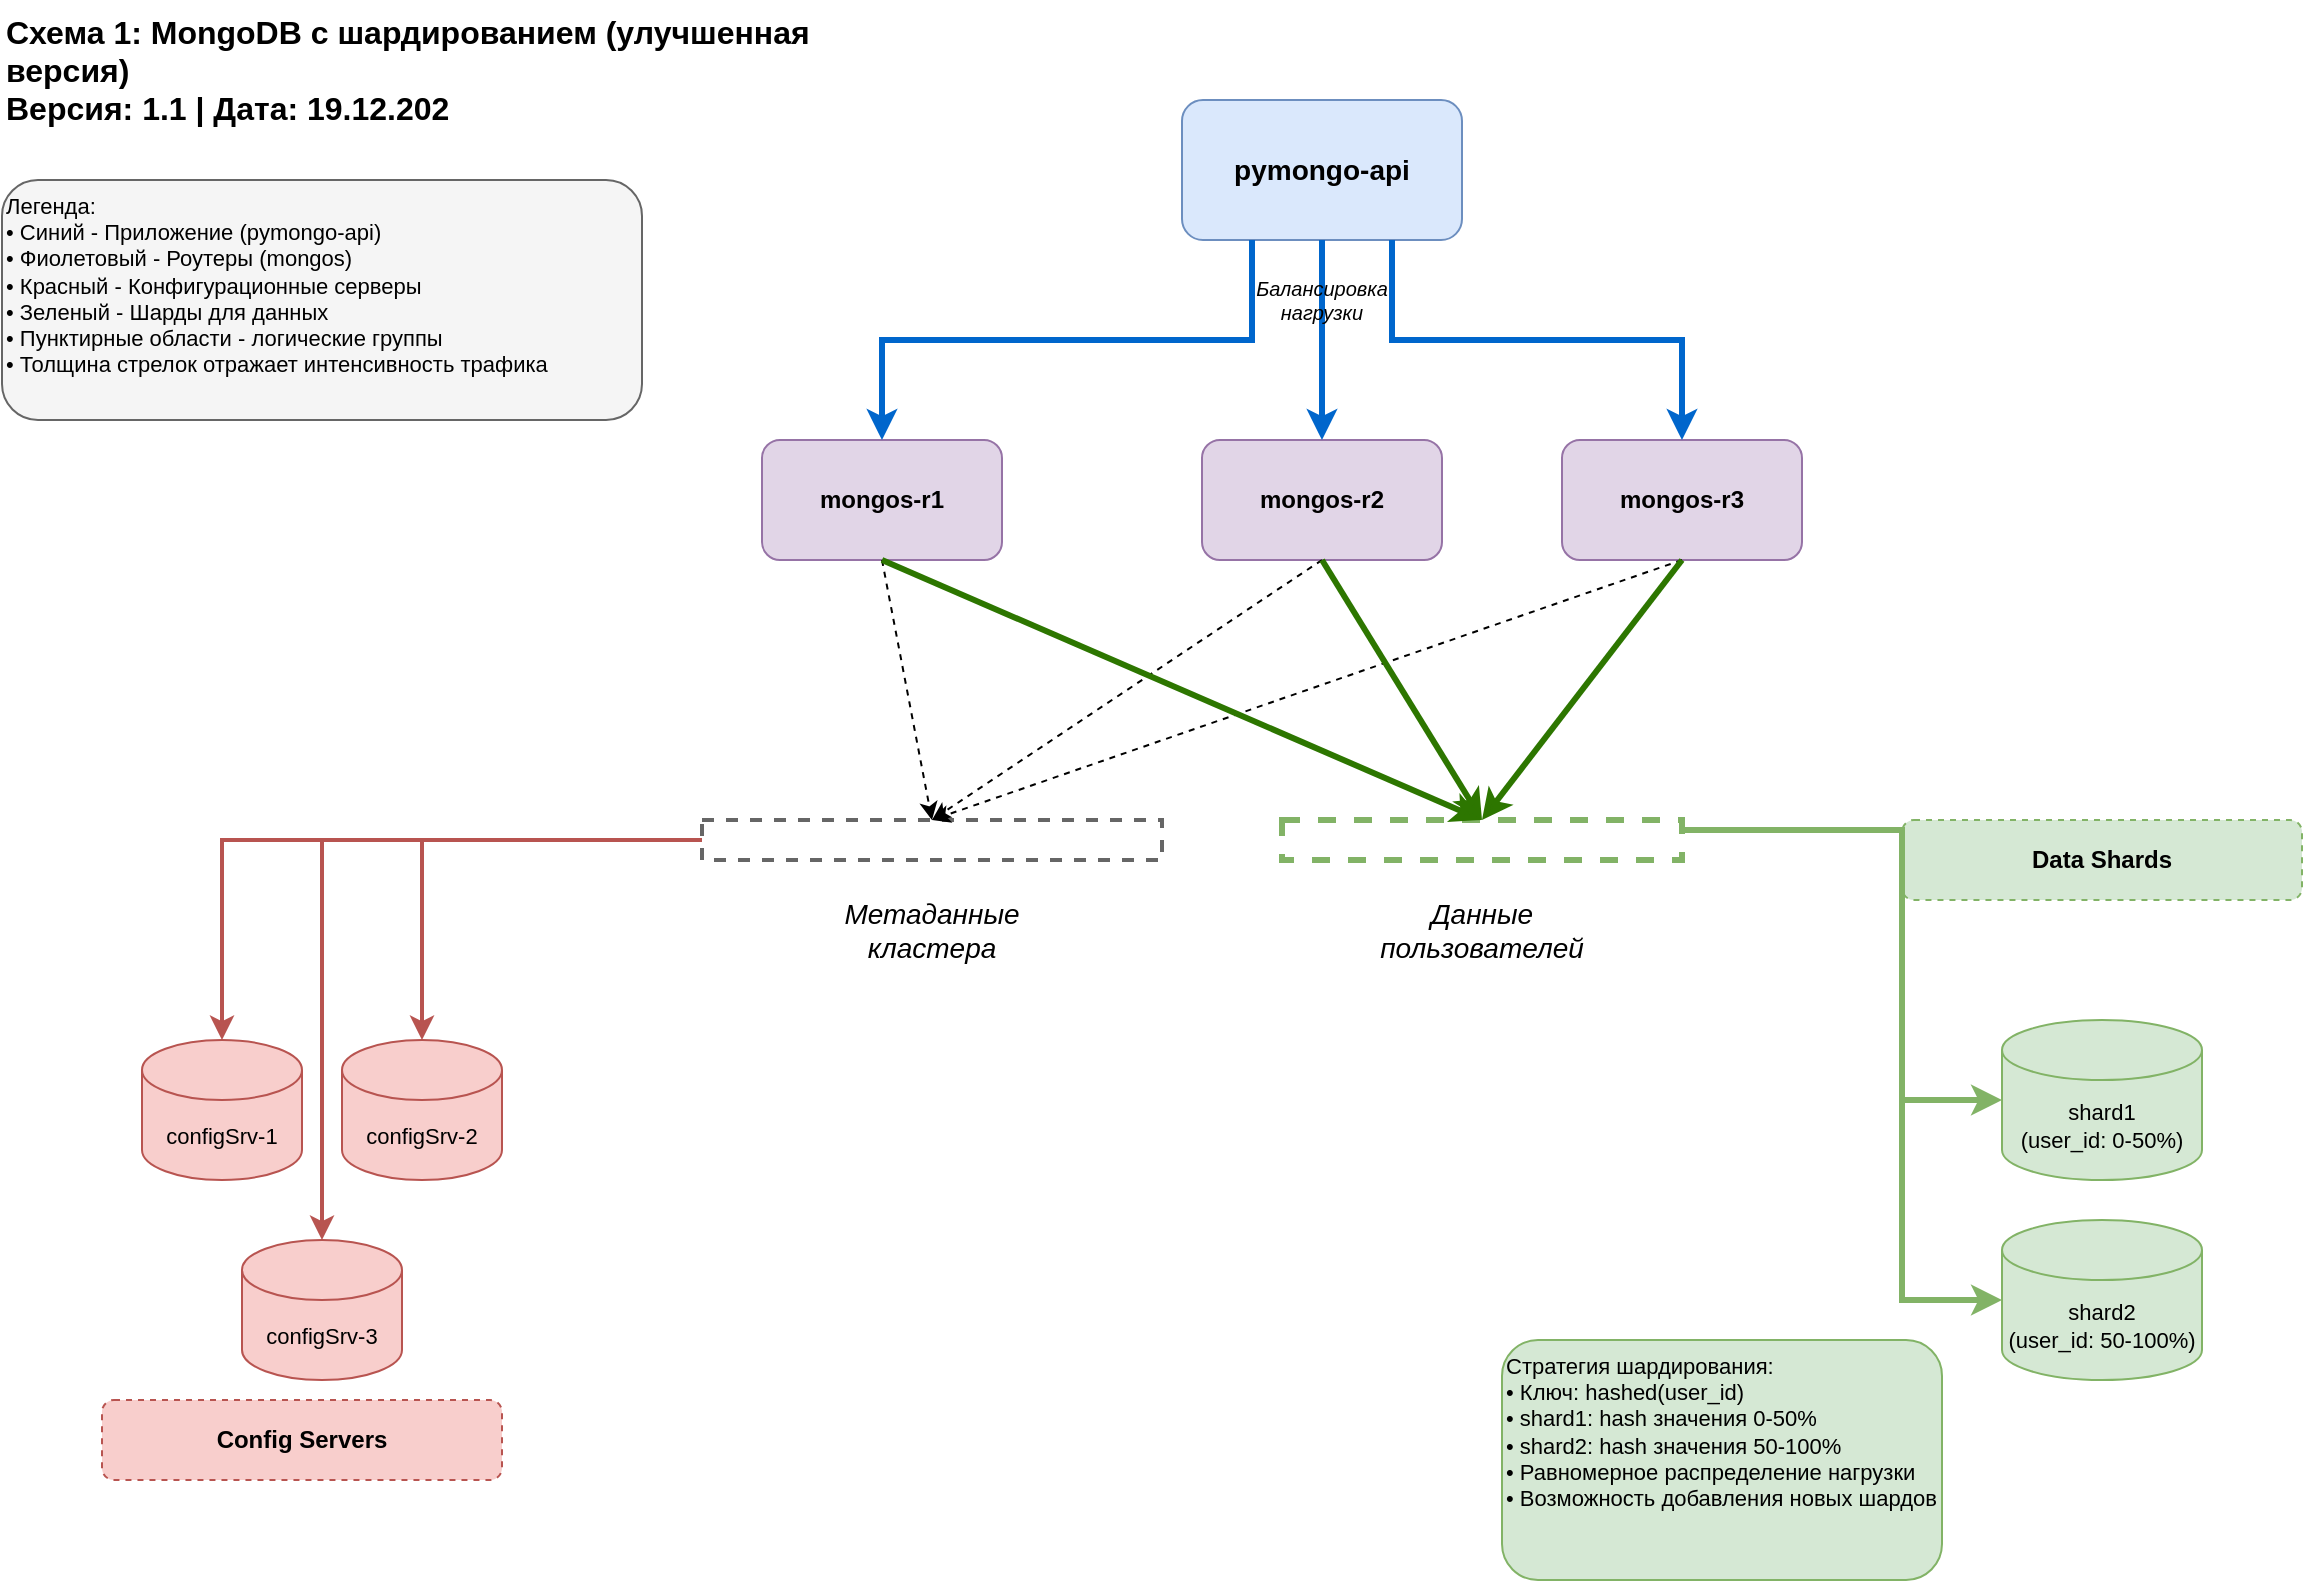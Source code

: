 <mxGraphModel dx="1215" dy="1298" grid="1" gridSize="10" guides="1" tooltips="1" connect="1" arrows="1" fold="1" page="1" pageScale="1" pageWidth="1500" pageHeight="1000" math="0" shadow="0">
  <root>
    <mxCell id="0" />
    <mxCell id="1" parent="0" />
    <mxCell id="app1" value="pymongo-api" style="rounded=1;whiteSpace=wrap;html=1;fillColor=#dae8fc;strokeColor=#6c8ebf;fontSize=14;fontStyle=1;" parent="1" vertex="1">
      <mxGeometry x="640" y="80" width="140" height="70" as="geometry" />
    </mxCell>
    <mxCell id="router1" value="mongos-r1" style="rounded=1;whiteSpace=wrap;html=1;fillColor=#e1d5e7;strokeColor=#9673a6;fontSize=12;fontStyle=1;" parent="1" vertex="1">
      <mxGeometry x="430" y="250" width="120" height="60" as="geometry" />
    </mxCell>
    <mxCell id="router2" value="mongos-r2" style="rounded=1;whiteSpace=wrap;html=1;fillColor=#e1d5e7;strokeColor=#9673a6;fontSize=12;fontStyle=1;" parent="1" vertex="1">
      <mxGeometry x="650" y="250" width="120" height="60" as="geometry" />
    </mxCell>
    <mxCell id="router3" value="mongos-r3" style="rounded=1;whiteSpace=wrap;html=1;fillColor=#e1d5e7;strokeColor=#9673a6;fontSize=12;fontStyle=1;" parent="1" vertex="1">
      <mxGeometry x="830" y="250" width="120" height="60" as="geometry" />
    </mxCell>
    <mxCell id="config_group" value="Config Servers" style="rounded=1;whiteSpace=wrap;html=1;fillColor=#f8cecc;strokeColor=#b85450;fontSize=12;fontStyle=1;dashed=1;" parent="1" vertex="1">
      <mxGeometry x="100" y="730" width="200" height="40" as="geometry" />
    </mxCell>
    <mxCell id="config1" value="configSrv-1" style="shape=cylinder3;whiteSpace=wrap;html=1;boundedLbl=1;backgroundOutline=1;size=15;fillColor=#f8cecc;strokeColor=#b85450;fontSize=11;" parent="1" vertex="1">
      <mxGeometry x="120" y="550" width="80" height="70" as="geometry" />
    </mxCell>
    <mxCell id="config2" value="configSrv-2" style="shape=cylinder3;whiteSpace=wrap;html=1;boundedLbl=1;backgroundOutline=1;size=15;fillColor=#f8cecc;strokeColor=#b85450;fontSize=11;" parent="1" vertex="1">
      <mxGeometry x="220" y="550" width="80" height="70" as="geometry" />
    </mxCell>
    <mxCell id="config3" value="configSrv-3" style="shape=cylinder3;whiteSpace=wrap;html=1;boundedLbl=1;backgroundOutline=1;size=15;fillColor=#f8cecc;strokeColor=#b85450;fontSize=11;" parent="1" vertex="1">
      <mxGeometry x="170" y="650" width="80" height="70" as="geometry" />
    </mxCell>
    <mxCell id="shard_group" value="Data Shards" style="rounded=1;whiteSpace=wrap;html=1;fillColor=#d5e8d4;strokeColor=#82b366;fontSize=12;fontStyle=1;dashed=1;" parent="1" vertex="1">
      <mxGeometry x="1000" y="440" width="200" height="40" as="geometry" />
    </mxCell>
    <mxCell id="shard1" value="shard1&#xa;(user_id: 0-50%)" style="shape=cylinder3;whiteSpace=wrap;html=1;boundedLbl=1;backgroundOutline=1;size=15;fillColor=#d5e8d4;strokeColor=#82b366;fontSize=11;" parent="1" vertex="1">
      <mxGeometry x="1050" y="540" width="100" height="80" as="geometry" />
    </mxCell>
    <mxCell id="shard2" value="shard2&#xa;(user_id: 50-100%)" style="shape=cylinder3;whiteSpace=wrap;html=1;boundedLbl=1;backgroundOutline=1;size=15;fillColor=#d5e8d4;strokeColor=#82b366;fontSize=11;" parent="1" vertex="1">
      <mxGeometry x="1050" y="640" width="100" height="80" as="geometry" />
    </mxCell>
    <mxCell id="conn1" style="edgeStyle=orthogonalEdgeStyle;rounded=0;orthogonalLoop=1;jettySize=auto;html=1;strokeWidth=3;strokeColor=#0066cc;entryX=0.5;entryY=0;entryDx=0;entryDy=0;exitX=0.25;exitY=1;exitDx=0;exitDy=0;" parent="1" source="app1" target="router1" edge="1">
      <mxGeometry relative="1" as="geometry">
        <Array as="points">
          <mxPoint x="675" y="200" />
          <mxPoint x="490" y="200" />
        </Array>
      </mxGeometry>
    </mxCell>
    <mxCell id="conn2" style="edgeStyle=orthogonalEdgeStyle;rounded=0;orthogonalLoop=1;jettySize=auto;html=1;strokeWidth=3;strokeColor=#0066cc;entryX=0.5;entryY=0;entryDx=0;entryDy=0;exitX=0.5;exitY=1;exitDx=0;exitDy=0;" parent="1" source="app1" target="router2" edge="1">
      <mxGeometry relative="1" as="geometry" />
    </mxCell>
    <mxCell id="conn3" style="edgeStyle=orthogonalEdgeStyle;rounded=0;orthogonalLoop=1;jettySize=auto;html=1;strokeWidth=3;strokeColor=#0066cc;entryX=0.5;entryY=0;entryDx=0;entryDy=0;exitX=0.75;exitY=1;exitDx=0;exitDy=0;" parent="1" source="app1" target="router3" edge="1">
      <mxGeometry relative="1" as="geometry">
        <Array as="points">
          <mxPoint x="745" y="200" />
          <mxPoint x="890" y="200" />
        </Array>
      </mxGeometry>
    </mxCell>
    <mxCell id="config_bus" value="" style="rounded=0;whiteSpace=wrap;html=1;fillColor=none;strokeColor=#666666;strokeWidth=2;dashed=1;" parent="1" vertex="1">
      <mxGeometry x="400" y="440" width="230" height="20" as="geometry" />
    </mxCell>
    <mxCell id="conn7" style="edgeStyle=orthogonalEdgeStyle;rounded=0;orthogonalLoop=1;jettySize=auto;html=1;strokeWidth=2;strokeColor=#b85450;entryX=0.5;entryY=0;entryDx=0;entryDy=0;entryPerimeter=0;" parent="1" target="config1" edge="1">
      <mxGeometry relative="1" as="geometry">
        <mxPoint x="400" y="450" as="sourcePoint" />
        <Array as="points">
          <mxPoint x="380" y="450" />
          <mxPoint x="160" y="450" />
        </Array>
      </mxGeometry>
    </mxCell>
    <mxCell id="conn8" style="edgeStyle=orthogonalEdgeStyle;rounded=0;orthogonalLoop=1;jettySize=auto;html=1;strokeWidth=2;strokeColor=#b85450;entryX=0.5;entryY=0;entryDx=0;entryDy=0;entryPerimeter=0;" parent="1" target="config2" edge="1">
      <mxGeometry relative="1" as="geometry">
        <mxPoint x="400" y="450" as="sourcePoint" />
        <Array as="points">
          <mxPoint x="380" y="450" />
          <mxPoint x="260" y="450" />
        </Array>
      </mxGeometry>
    </mxCell>
    <mxCell id="conn9" style="edgeStyle=orthogonalEdgeStyle;rounded=0;orthogonalLoop=1;jettySize=auto;html=1;strokeWidth=2;strokeColor=#b85450;entryX=0.5;entryY=0;entryDx=0;entryDy=0;entryPerimeter=0;exitX=0;exitY=0.5;exitDx=0;exitDy=0;" parent="1" target="config3" edge="1" source="config_bus">
      <mxGeometry relative="1" as="geometry">
        <mxPoint x="380" y="390" as="sourcePoint" />
        <Array as="points">
          <mxPoint x="210" y="450" />
        </Array>
      </mxGeometry>
    </mxCell>
    <mxCell id="shard_bus" value="" style="rounded=0;whiteSpace=wrap;html=1;fillColor=none;strokeColor=#82b366;strokeWidth=3;dashed=1;" parent="1" vertex="1">
      <mxGeometry x="690" y="440" width="200" height="20" as="geometry" />
    </mxCell>
    <mxCell id="conn11" style="edgeStyle=orthogonalEdgeStyle;rounded=0;orthogonalLoop=1;jettySize=auto;html=1;strokeWidth=3;strokeColor=#82b366;entryX=0;entryY=0.5;entryDx=0;entryDy=0;entryPerimeter=0;" parent="1" target="shard1" edge="1">
      <mxGeometry relative="1" as="geometry">
        <mxPoint x="1000" y="460" as="sourcePoint" />
        <Array as="points">
          <mxPoint x="1000" y="580" />
        </Array>
      </mxGeometry>
    </mxCell>
    <mxCell id="conn12" style="edgeStyle=orthogonalEdgeStyle;rounded=0;orthogonalLoop=1;jettySize=auto;html=1;strokeWidth=3;strokeColor=#82b366;entryX=0;entryY=0.5;entryDx=0;entryDy=0;entryPerimeter=0;exitX=1;exitY=0.25;exitDx=0;exitDy=0;" parent="1" target="shard2" edge="1" source="shard_bus">
      <mxGeometry relative="1" as="geometry">
        <mxPoint x="1000" y="450" as="sourcePoint" />
        <Array as="points">
          <mxPoint x="1000" y="445" />
          <mxPoint x="1000" y="680" />
        </Array>
      </mxGeometry>
    </mxCell>
    <mxCell id="title1" value="Схема 1: MongoDB с шардированием (улучшенная версия)&#xa;Версия: 1.1 | Дата: 19.12.202" style="text;html=1;strokeColor=none;fillColor=none;align=left;verticalAlign=top;whiteSpace=wrap;rounded=0;fontSize=16;fontStyle=1;" parent="1" vertex="1">
      <mxGeometry x="50" y="30" width="450" height="50" as="geometry" />
    </mxCell>
    <mxCell id="legend1" value="Легенда:&#xa;• Синий - Приложение (pymongo-api)&#xa;• Фиолетовый - Роутеры (mongos)&#xa;• Красный - Конфигурационные серверы&#xa;• Зеленый - Шарды для данных&#xa;• Пунктирные области - логические группы&#xa;• Толщина стрелок отражает интенсивность трафика" style="text;html=1;strokeColor=#666666;fillColor=#f5f5f5;align=left;verticalAlign=top;whiteSpace=wrap;rounded=1;fontSize=11;" parent="1" vertex="1">
      <mxGeometry x="50" y="120" width="320" height="120" as="geometry" />
    </mxCell>
    <mxCell id="sharding_info" value="Стратегия шардирования:&#xa;• Ключ: hashed(user_id)&#xa;• shard1: hash значения 0-50%&#xa;• shard2: hash значения 50-100%&#xa;• Равномерное распределение нагрузки&#xa;• Возможность добавления новых шардов" style="text;html=1;strokeColor=#82b366;fillColor=#d5e8d4;align=left;verticalAlign=top;whiteSpace=wrap;rounded=1;fontSize=11;" parent="1" vertex="1">
      <mxGeometry x="800" y="700" width="220" height="120" as="geometry" />
    </mxCell>
    <mxCell id="label1" value="Балансировка&#xa;нагрузки" style="text;html=1;strokeColor=none;fillColor=none;align=center;verticalAlign=middle;whiteSpace=wrap;rounded=0;fontSize=10;fontStyle=2;" parent="1" vertex="1">
      <mxGeometry x="670" y="165" width="80" height="30" as="geometry" />
    </mxCell>
    <mxCell id="label2" value="&lt;font style=&quot;font-size: 14px;&quot;&gt;Метаданные&lt;br&gt;кластера&lt;/font&gt;" style="text;html=1;strokeColor=none;fillColor=none;align=center;verticalAlign=middle;whiteSpace=wrap;rounded=0;fontSize=10;fontStyle=2;" parent="1" vertex="1">
      <mxGeometry x="475" y="480" width="80" height="30" as="geometry" />
    </mxCell>
    <mxCell id="label3" value="&lt;font style=&quot;font-size: 14px;&quot;&gt;Данные&lt;br&gt;пользователей&lt;/font&gt;" style="text;html=1;strokeColor=none;fillColor=none;align=center;verticalAlign=middle;whiteSpace=wrap;rounded=0;fontSize=10;fontStyle=2;" parent="1" vertex="1">
      <mxGeometry x="750" y="480" width="80" height="30" as="geometry" />
    </mxCell>
    <mxCell id="-05sG0Bi-hZpC2jNQhVa-3" value="" style="endArrow=classic;html=1;rounded=0;exitX=0.5;exitY=1;exitDx=0;exitDy=0;entryX=0.5;entryY=0;entryDx=0;entryDy=0;dashed=1;" edge="1" parent="1" source="router2" target="config_bus">
      <mxGeometry width="50" height="50" relative="1" as="geometry">
        <mxPoint x="630" y="340" as="sourcePoint" />
        <mxPoint x="640" y="520" as="targetPoint" />
      </mxGeometry>
    </mxCell>
    <mxCell id="-05sG0Bi-hZpC2jNQhVa-4" value="" style="endArrow=classic;html=1;rounded=0;exitX=0.5;exitY=1;exitDx=0;exitDy=0;dashed=1;entryX=0.5;entryY=0;entryDx=0;entryDy=0;" edge="1" parent="1" source="router1" target="config_bus">
      <mxGeometry width="50" height="50" relative="1" as="geometry">
        <mxPoint x="765" y="380" as="sourcePoint" />
        <mxPoint x="520" y="440" as="targetPoint" />
      </mxGeometry>
    </mxCell>
    <mxCell id="-05sG0Bi-hZpC2jNQhVa-6" value="" style="endArrow=classic;html=1;rounded=0;exitX=0.5;exitY=1;exitDx=0;exitDy=0;entryX=0.5;entryY=0;entryDx=0;entryDy=0;dashed=1;" edge="1" parent="1" source="router3" target="config_bus">
      <mxGeometry width="50" height="50" relative="1" as="geometry">
        <mxPoint x="895" y="380" as="sourcePoint" />
        <mxPoint x="700" y="510" as="targetPoint" />
      </mxGeometry>
    </mxCell>
    <mxCell id="-05sG0Bi-hZpC2jNQhVa-7" value="" style="endArrow=classic;html=1;rounded=0;exitX=0.5;exitY=1;exitDx=0;exitDy=0;entryX=0.5;entryY=0;entryDx=0;entryDy=0;fillColor=#60a917;strokeColor=light-dark(#2D7600, #446e2c);strokeWidth=3;" edge="1" parent="1" source="router1" target="shard_bus">
      <mxGeometry width="50" height="50" relative="1" as="geometry">
        <mxPoint x="590" y="570" as="sourcePoint" />
        <mxPoint x="640" y="520" as="targetPoint" />
      </mxGeometry>
    </mxCell>
    <mxCell id="-05sG0Bi-hZpC2jNQhVa-8" value="" style="endArrow=classic;html=1;rounded=0;exitX=0.5;exitY=1;exitDx=0;exitDy=0;entryX=0.5;entryY=0;entryDx=0;entryDy=0;fillColor=#60a917;strokeColor=light-dark(#2D7600, #446e2c);strokeWidth=3;" edge="1" parent="1" source="router2" target="shard_bus">
      <mxGeometry width="50" height="50" relative="1" as="geometry">
        <mxPoint x="700" y="400" as="sourcePoint" />
        <mxPoint x="1000" y="530" as="targetPoint" />
      </mxGeometry>
    </mxCell>
    <mxCell id="-05sG0Bi-hZpC2jNQhVa-9" value="" style="endArrow=classic;html=1;rounded=0;exitX=0.5;exitY=1;exitDx=0;exitDy=0;entryX=0.5;entryY=0;entryDx=0;entryDy=0;fillColor=#60a917;strokeColor=light-dark(#2D7600, #446e2c);strokeWidth=3;" edge="1" parent="1" source="router3" target="shard_bus">
      <mxGeometry width="50" height="50" relative="1" as="geometry">
        <mxPoint x="890" y="350" as="sourcePoint" />
        <mxPoint x="1190" y="480" as="targetPoint" />
      </mxGeometry>
    </mxCell>
  </root>
</mxGraphModel>
